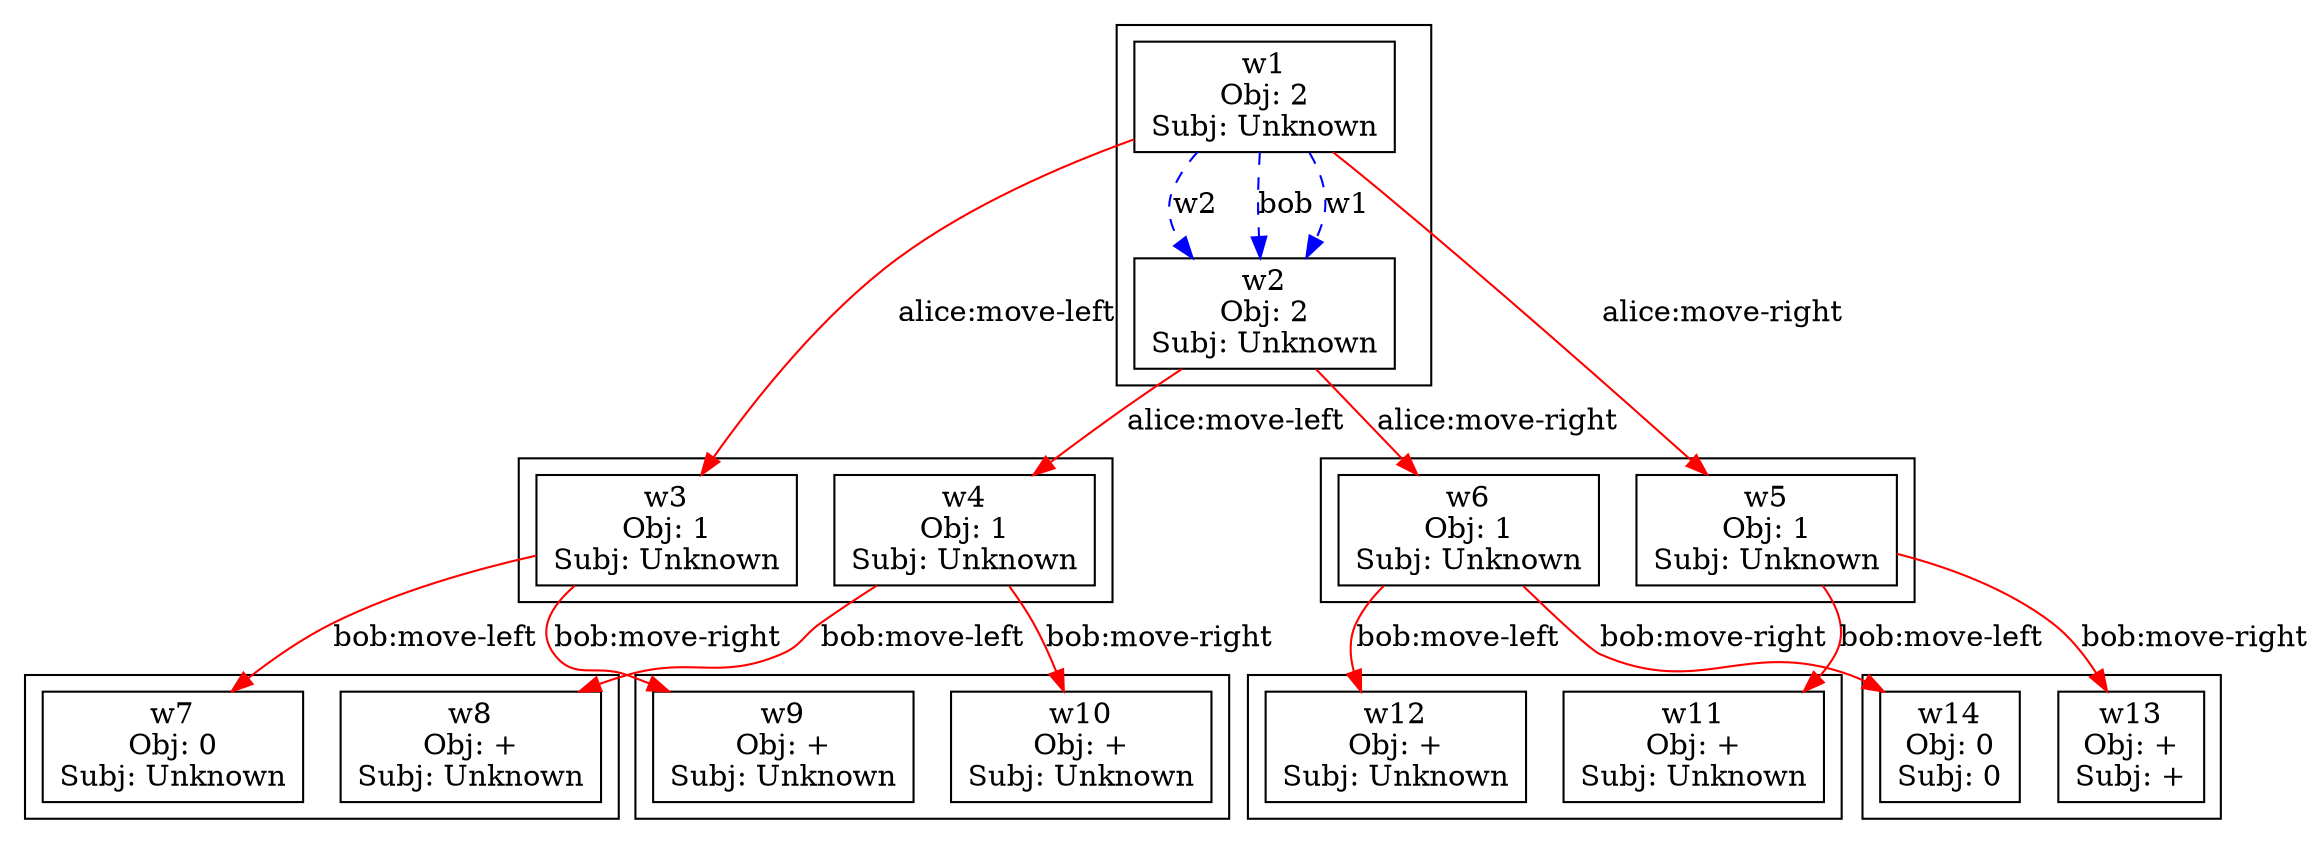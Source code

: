 digraph Worlds {
  node [shape=box];
  subgraph cluster_0 {
    rank = same;
    "1" [label="w1\nObj: 2\nSubj: Unknown"];
    "2" [label="w2\nObj: 2\nSubj: Unknown"];
  }
  subgraph cluster_1 {
    rank = same;
    "3" [label="w3\nObj: 1\nSubj: Unknown"];
    "4" [label="w4\nObj: 1\nSubj: Unknown"];
  }
  subgraph cluster_3 {
    rank = same;
    "7" [label="w7\nObj: 0\nSubj: Unknown"];
    "8" [label="w8\nObj: +\nSubj: Unknown"];
  }
  subgraph cluster_4 {
    rank = same;
    "9" [label="w9\nObj: +\nSubj: Unknown"];
    "10" [label="w10\nObj: +\nSubj: Unknown"];
  }
  subgraph cluster_2 {
    rank = same;
    "5" [label="w5\nObj: 1\nSubj: Unknown"];
    "6" [label="w6\nObj: 1\nSubj: Unknown"];
  }
  subgraph cluster_5 {
    rank = same;
    "11" [label="w11\nObj: +\nSubj: Unknown"];
    "12" [label="w12\nObj: +\nSubj: Unknown"];
  }
  subgraph cluster_6 {
    rank = same;
    "13" [label="w13\nObj: +\nSubj: +"];
    "14" [label="w14\nObj: 0\nSubj: 0"];
  }
  "1" -> "2" [label="w1", color=blue, style=dashed];
  "1" -> "2" [label="w2", color=blue, style=dashed];
  "1" -> "2" [label="bob", color=blue, style=dashed];
  "1" -> "3" [label="alice:move-left", color=red, style=solid];
  "1" -> "5" [label="alice:move-right", color=red, style=solid];
  "2" -> "4" [label="alice:move-left", color=red, style=solid];
  "2" -> "6" [label="alice:move-right", color=red, style=solid];
  "3" -> "7" [label="bob:move-left", color=red, style=solid];
  "3" -> "9" [label="bob:move-right", color=red, style=solid];
  "4" -> "8" [label="bob:move-left", color=red, style=solid];
  "4" -> "10" [label="bob:move-right", color=red, style=solid];
  "5" -> "11" [label="bob:move-left", color=red, style=solid];
  "5" -> "13" [label="bob:move-right", color=red, style=solid];
  "6" -> "12" [label="bob:move-left", color=red, style=solid];
  "6" -> "14" [label="bob:move-right", color=red, style=solid];
}
